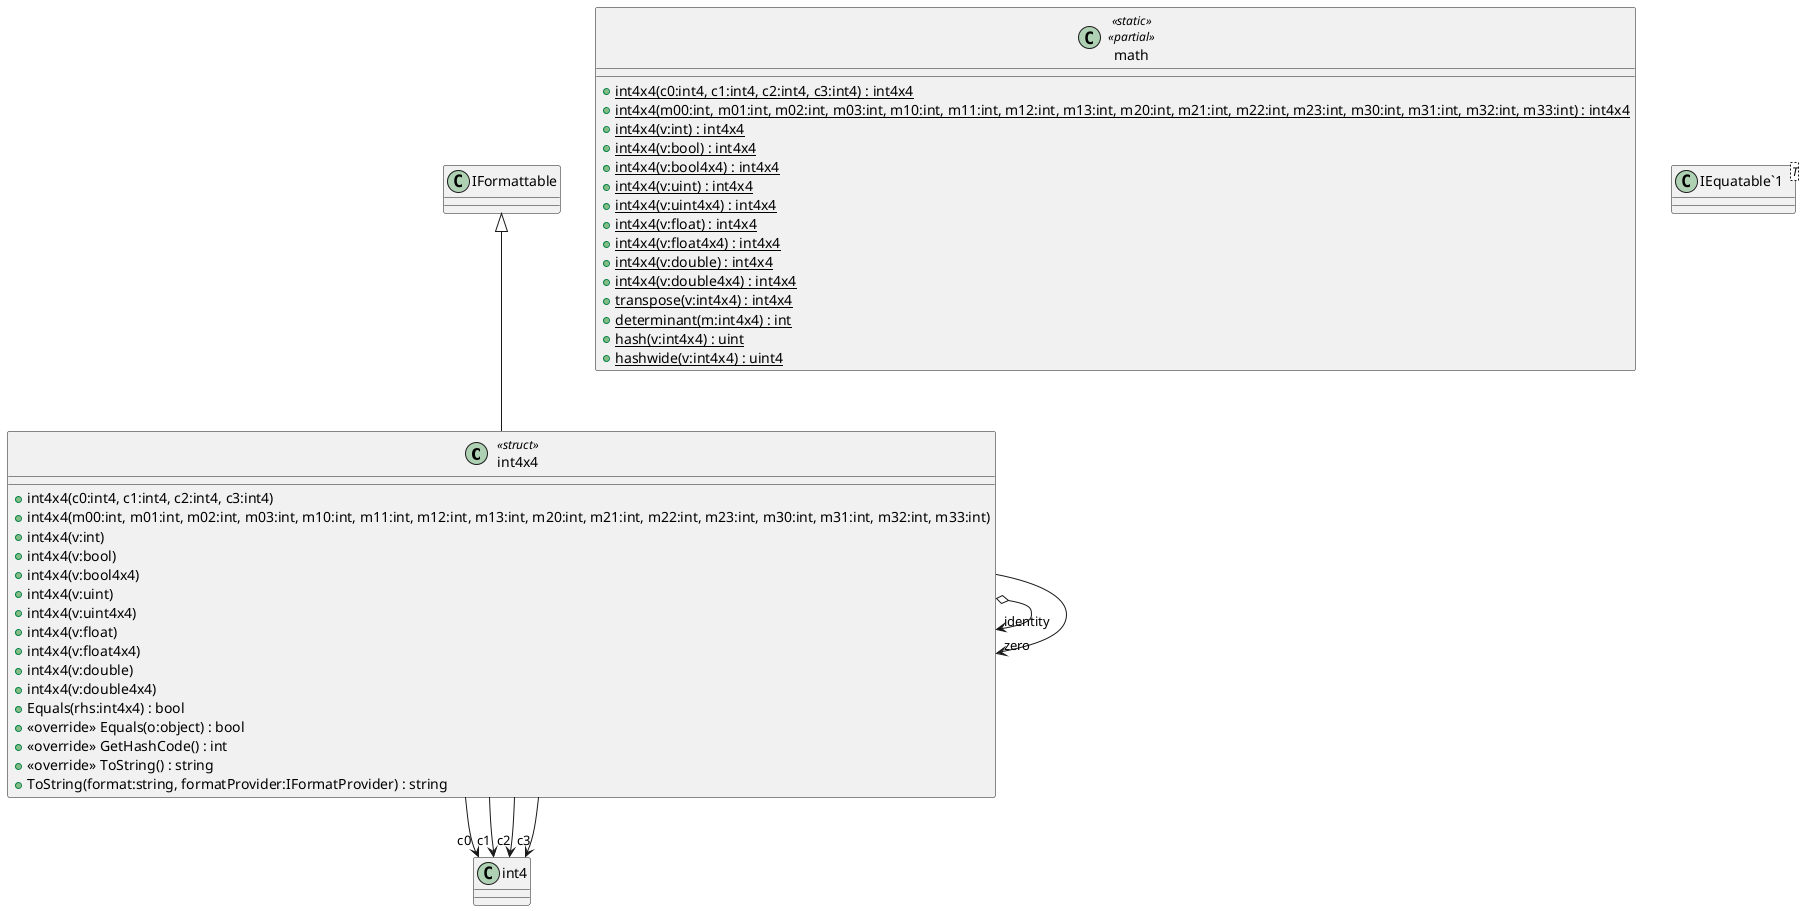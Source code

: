 @startuml
class int4x4 <<struct>> {
    + int4x4(c0:int4, c1:int4, c2:int4, c3:int4)
    + int4x4(m00:int, m01:int, m02:int, m03:int, m10:int, m11:int, m12:int, m13:int, m20:int, m21:int, m22:int, m23:int, m30:int, m31:int, m32:int, m33:int)
    + int4x4(v:int)
    + int4x4(v:bool)
    + int4x4(v:bool4x4)
    + int4x4(v:uint)
    + int4x4(v:uint4x4)
    + int4x4(v:float)
    + int4x4(v:float4x4)
    + int4x4(v:double)
    + int4x4(v:double4x4)
    + Equals(rhs:int4x4) : bool
    + <<override>> Equals(o:object) : bool
    + <<override>> GetHashCode() : int
    + <<override>> ToString() : string
    + ToString(format:string, formatProvider:IFormatProvider) : string
}
class math <<static>> <<partial>> {
    + {static} int4x4(c0:int4, c1:int4, c2:int4, c3:int4) : int4x4
    + {static} int4x4(m00:int, m01:int, m02:int, m03:int, m10:int, m11:int, m12:int, m13:int, m20:int, m21:int, m22:int, m23:int, m30:int, m31:int, m32:int, m33:int) : int4x4
    + {static} int4x4(v:int) : int4x4
    + {static} int4x4(v:bool) : int4x4
    + {static} int4x4(v:bool4x4) : int4x4
    + {static} int4x4(v:uint) : int4x4
    + {static} int4x4(v:uint4x4) : int4x4
    + {static} int4x4(v:float) : int4x4
    + {static} int4x4(v:float4x4) : int4x4
    + {static} int4x4(v:double) : int4x4
    + {static} int4x4(v:double4x4) : int4x4
    + {static} transpose(v:int4x4) : int4x4
    + {static} determinant(m:int4x4) : int
    + {static} hash(v:int4x4) : uint
    + {static} hashwide(v:int4x4) : uint4
}
class "IEquatable`1"<T> {
}
IFormattable <|-- int4x4
int4x4 --> "c0" int4
int4x4 --> "c1" int4
int4x4 --> "c2" int4
int4x4 --> "c3" int4
int4x4 o-> "identity" int4x4
int4x4 --> "zero" int4x4
@enduml
